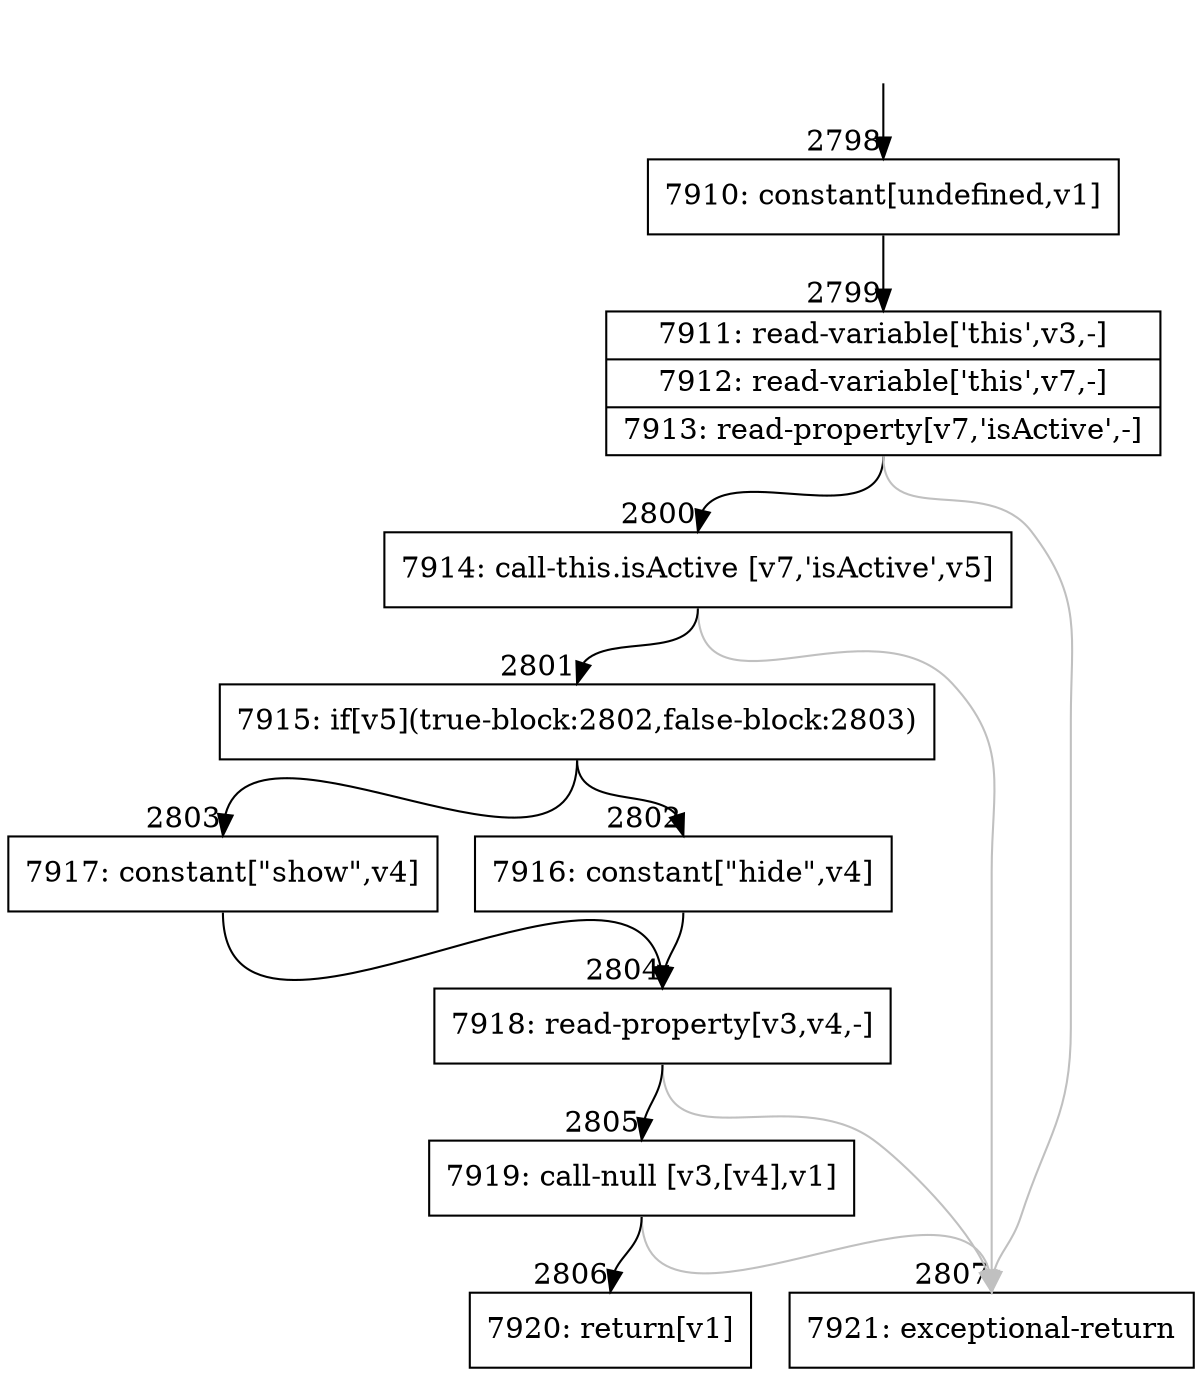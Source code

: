 digraph {
rankdir="TD"
BB_entry217[shape=none,label=""];
BB_entry217 -> BB2798 [tailport=s, headport=n, headlabel="    2798"]
BB2798 [shape=record label="{7910: constant[undefined,v1]}" ] 
BB2798 -> BB2799 [tailport=s, headport=n, headlabel="      2799"]
BB2799 [shape=record label="{7911: read-variable['this',v3,-]|7912: read-variable['this',v7,-]|7913: read-property[v7,'isActive',-]}" ] 
BB2799 -> BB2800 [tailport=s, headport=n, headlabel="      2800"]
BB2799 -> BB2807 [tailport=s, headport=n, color=gray, headlabel="      2807"]
BB2800 [shape=record label="{7914: call-this.isActive [v7,'isActive',v5]}" ] 
BB2800 -> BB2801 [tailport=s, headport=n, headlabel="      2801"]
BB2800 -> BB2807 [tailport=s, headport=n, color=gray]
BB2801 [shape=record label="{7915: if[v5](true-block:2802,false-block:2803)}" ] 
BB2801 -> BB2802 [tailport=s, headport=n, headlabel="      2802"]
BB2801 -> BB2803 [tailport=s, headport=n, headlabel="      2803"]
BB2802 [shape=record label="{7916: constant[\"hide\",v4]}" ] 
BB2802 -> BB2804 [tailport=s, headport=n, headlabel="      2804"]
BB2803 [shape=record label="{7917: constant[\"show\",v4]}" ] 
BB2803 -> BB2804 [tailport=s, headport=n]
BB2804 [shape=record label="{7918: read-property[v3,v4,-]}" ] 
BB2804 -> BB2805 [tailport=s, headport=n, headlabel="      2805"]
BB2804 -> BB2807 [tailport=s, headport=n, color=gray]
BB2805 [shape=record label="{7919: call-null [v3,[v4],v1]}" ] 
BB2805 -> BB2806 [tailport=s, headport=n, headlabel="      2806"]
BB2805 -> BB2807 [tailport=s, headport=n, color=gray]
BB2806 [shape=record label="{7920: return[v1]}" ] 
BB2807 [shape=record label="{7921: exceptional-return}" ] 
//#$~ 2170
}
